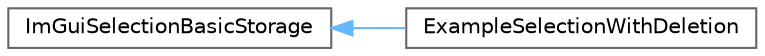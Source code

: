 digraph "类继承关系图"
{
 // LATEX_PDF_SIZE
  bgcolor="transparent";
  edge [fontname=Helvetica,fontsize=10,labelfontname=Helvetica,labelfontsize=10];
  node [fontname=Helvetica,fontsize=10,shape=box,height=0.2,width=0.4];
  rankdir="LR";
  Node0 [id="Node000000",label="ImGuiSelectionBasicStorage",height=0.2,width=0.4,color="grey40", fillcolor="white", style="filled",URL="$struct_im_gui_selection_basic_storage.html",tooltip=" "];
  Node0 -> Node1 [id="edge1096_Node000000_Node000001",dir="back",color="steelblue1",style="solid",tooltip=" "];
  Node1 [id="Node000001",label="ExampleSelectionWithDeletion",height=0.2,width=0.4,color="grey40", fillcolor="white", style="filled",URL="$struct_example_selection_with_deletion.html",tooltip=" "];
}

